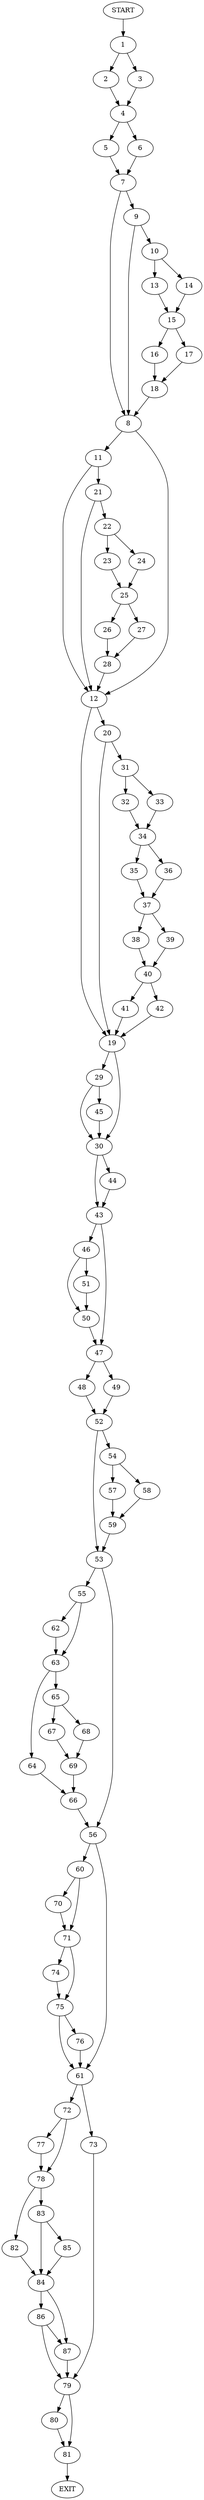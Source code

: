 digraph {
0 [label="START"]
88 [label="EXIT"]
0 -> 1
1 -> 2
1 -> 3
3 -> 4
2 -> 4
4 -> 5
4 -> 6
6 -> 7
5 -> 7
7 -> 8
7 -> 9
9 -> 8
9 -> 10
8 -> 11
8 -> 12
10 -> 13
10 -> 14
14 -> 15
13 -> 15
15 -> 16
15 -> 17
17 -> 18
16 -> 18
18 -> 8
12 -> 19
12 -> 20
11 -> 21
11 -> 12
21 -> 22
21 -> 12
22 -> 23
22 -> 24
24 -> 25
23 -> 25
25 -> 26
25 -> 27
27 -> 28
26 -> 28
28 -> 12
19 -> 29
19 -> 30
20 -> 19
20 -> 31
31 -> 32
31 -> 33
32 -> 34
33 -> 34
34 -> 35
34 -> 36
35 -> 37
36 -> 37
37 -> 38
37 -> 39
38 -> 40
39 -> 40
40 -> 41
40 -> 42
42 -> 19
41 -> 19
30 -> 43
30 -> 44
29 -> 45
29 -> 30
45 -> 30
43 -> 46
43 -> 47
44 -> 43
47 -> 48
47 -> 49
46 -> 50
46 -> 51
50 -> 47
51 -> 50
49 -> 52
48 -> 52
52 -> 53
52 -> 54
53 -> 55
53 -> 56
54 -> 57
54 -> 58
57 -> 59
58 -> 59
59 -> 53
56 -> 60
56 -> 61
55 -> 62
55 -> 63
62 -> 63
63 -> 64
63 -> 65
64 -> 66
65 -> 67
65 -> 68
67 -> 69
68 -> 69
69 -> 66
66 -> 56
60 -> 70
60 -> 71
61 -> 72
61 -> 73
70 -> 71
71 -> 74
71 -> 75
75 -> 76
75 -> 61
74 -> 75
76 -> 61
72 -> 77
72 -> 78
73 -> 79
79 -> 80
79 -> 81
78 -> 82
78 -> 83
77 -> 78
82 -> 84
83 -> 85
83 -> 84
84 -> 86
84 -> 87
85 -> 84
86 -> 79
86 -> 87
87 -> 79
80 -> 81
81 -> 88
}
